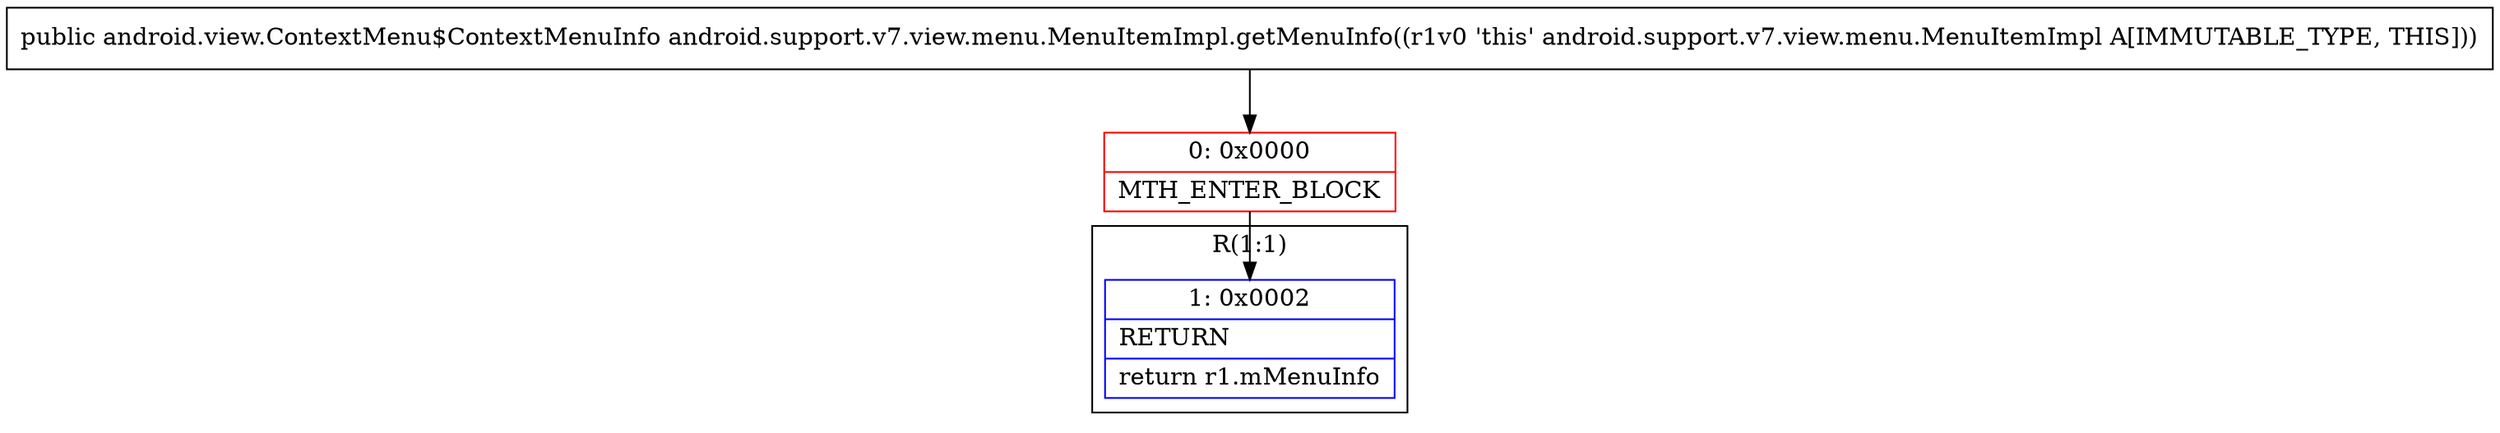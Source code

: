 digraph "CFG forandroid.support.v7.view.menu.MenuItemImpl.getMenuInfo()Landroid\/view\/ContextMenu$ContextMenuInfo;" {
subgraph cluster_Region_67049267 {
label = "R(1:1)";
node [shape=record,color=blue];
Node_1 [shape=record,label="{1\:\ 0x0002|RETURN\l|return r1.mMenuInfo\l}"];
}
Node_0 [shape=record,color=red,label="{0\:\ 0x0000|MTH_ENTER_BLOCK\l}"];
MethodNode[shape=record,label="{public android.view.ContextMenu$ContextMenuInfo android.support.v7.view.menu.MenuItemImpl.getMenuInfo((r1v0 'this' android.support.v7.view.menu.MenuItemImpl A[IMMUTABLE_TYPE, THIS])) }"];
MethodNode -> Node_0;
Node_0 -> Node_1;
}

